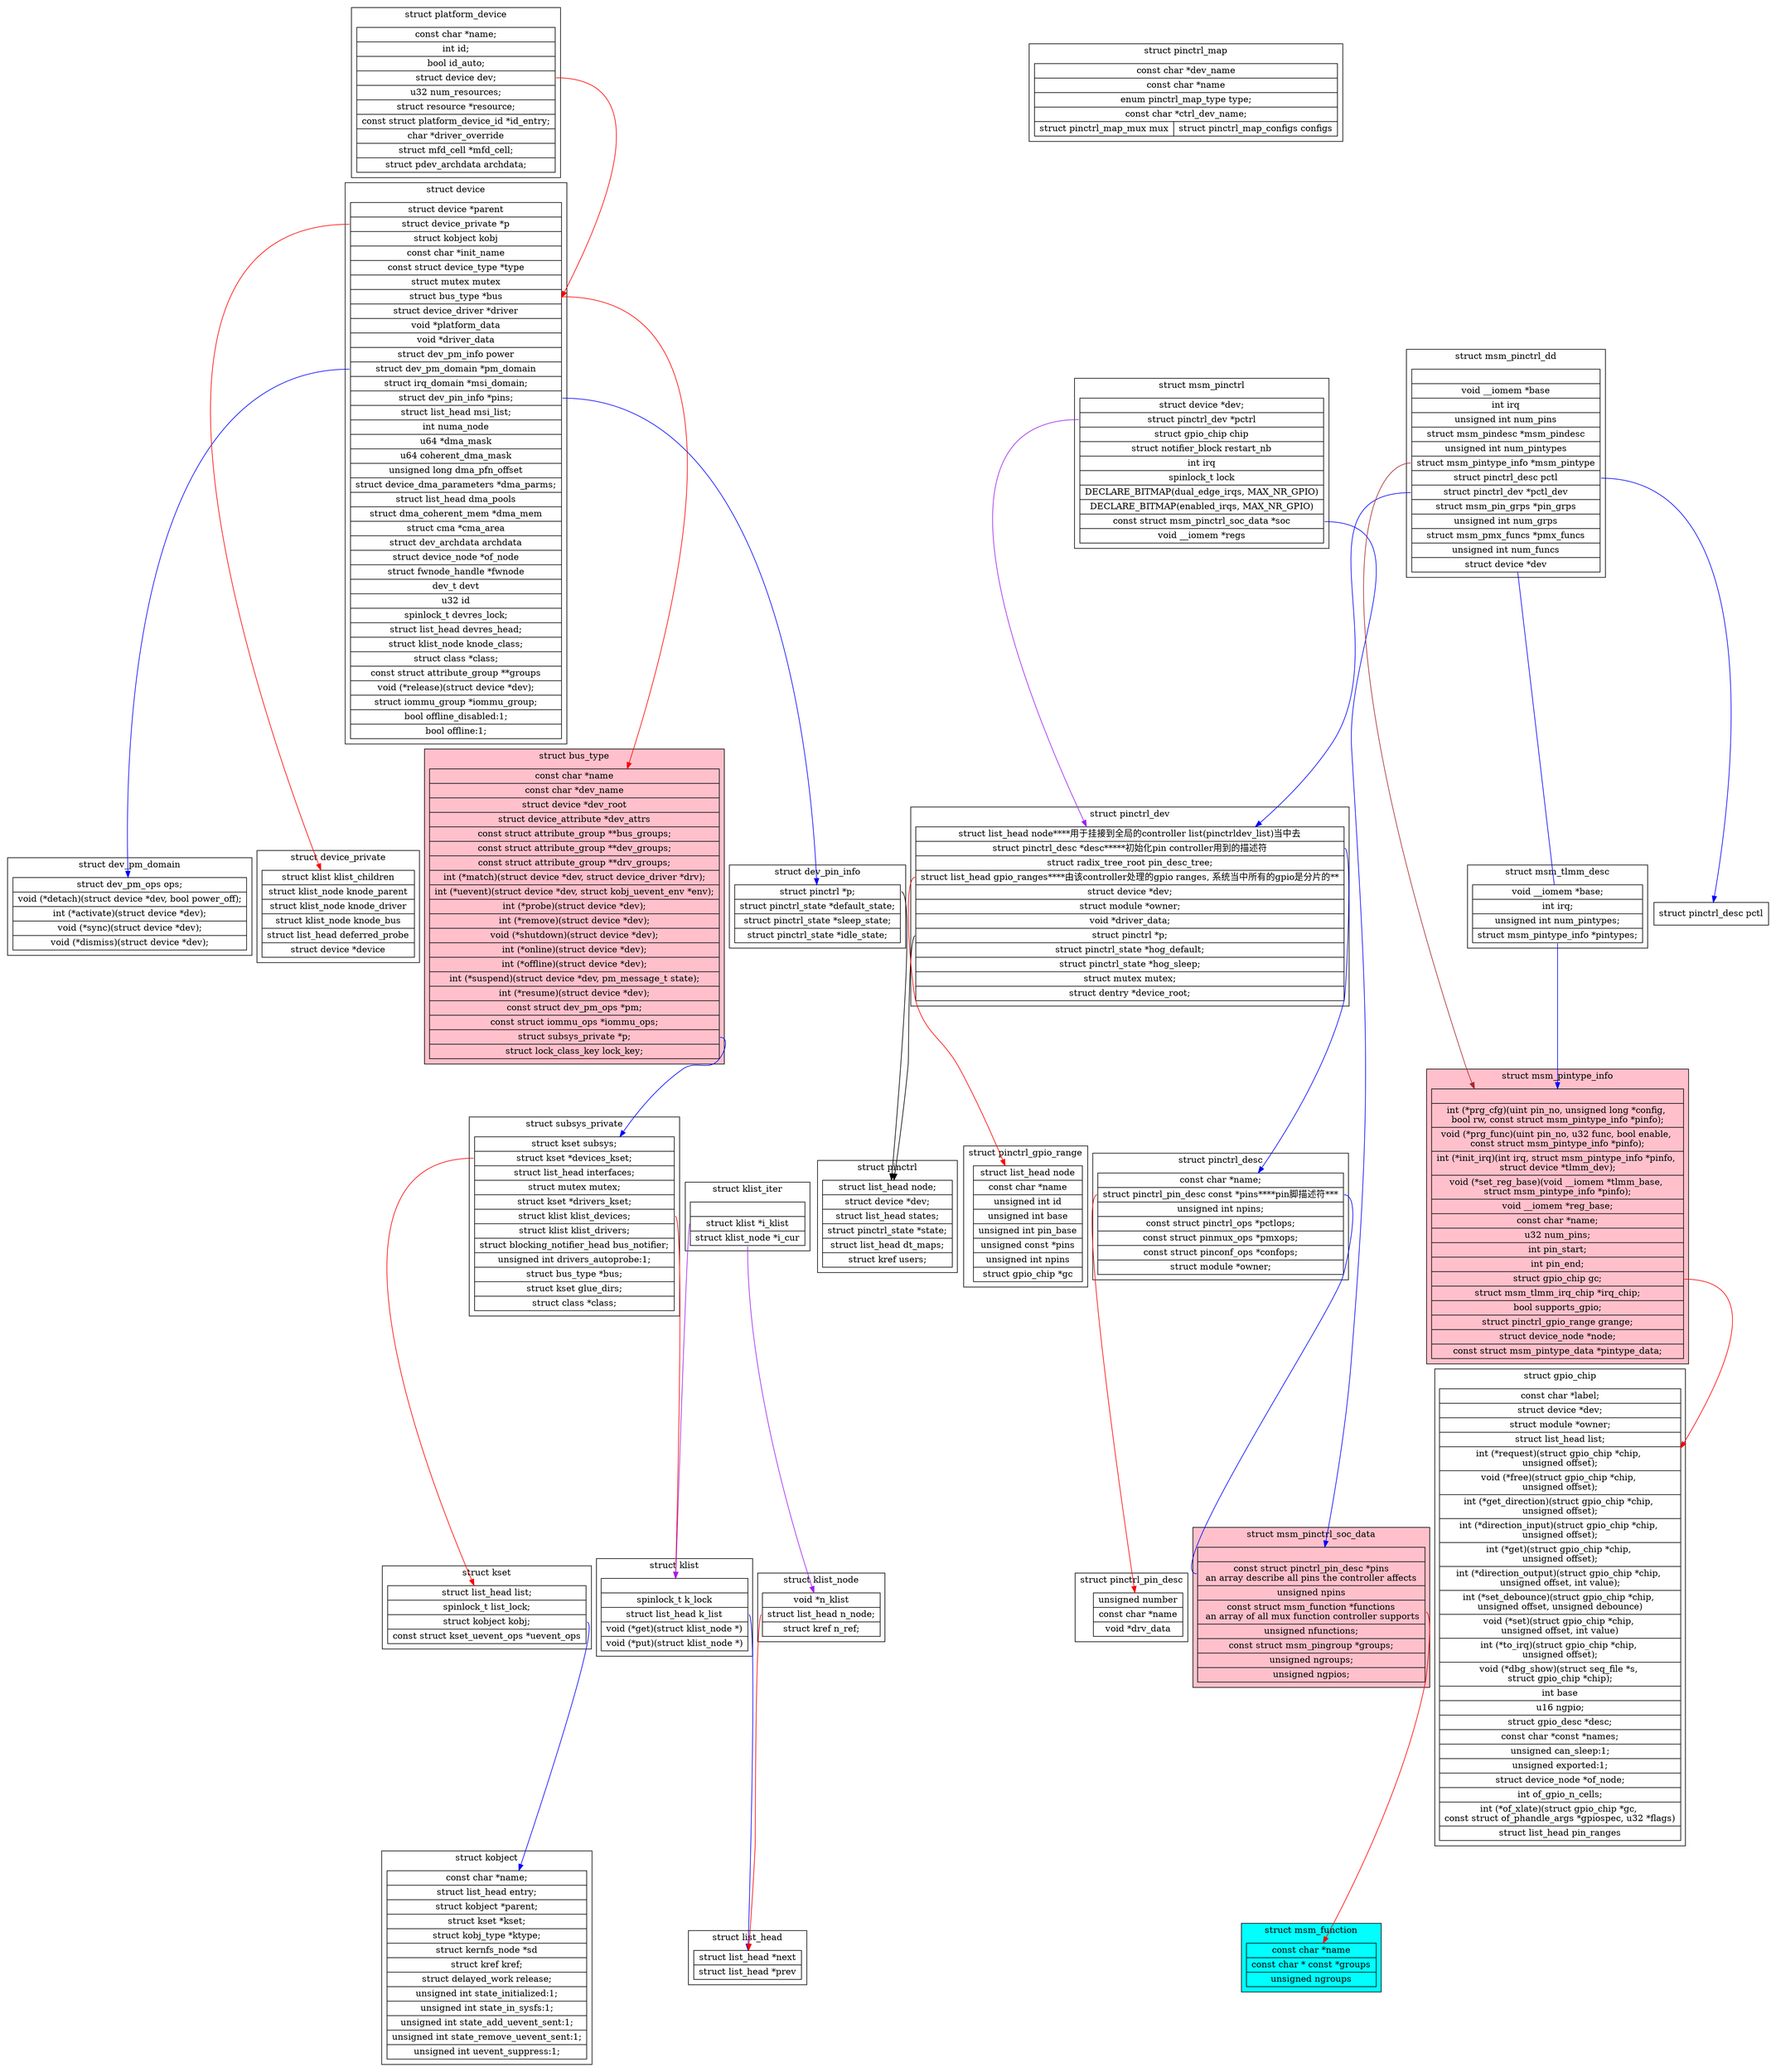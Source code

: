 digraph platform_bus{
	node[shape=record];

	subgraph cluster_struct_bus_type{
		label="struct bus_type";
		bgcolor="pink";
		"struct bus_type"[label="{
		const char      *name
    |const char      *dev_name
    |struct device       *dev_root
    |struct device_attribute *dev_attrs
    |const struct attribute_group **bus_groups;
    |const struct attribute_group **dev_groups;
    |const struct attribute_group **drv_groups;
    |int (*match)(struct device *dev, struct device_driver *drv);
    |int (*uevent)(struct device *dev, struct kobj_uevent_env *env);
    |int (*probe)(struct device *dev);
    |int (*remove)(struct device *dev);
    |void (*shutdown)(struct device *dev);
    |int (*online)(struct device *dev);
    |int (*offline)(struct device *dev);
    |int (*suspend)(struct device *dev, pm_message_t state);
    |int (*resume)(struct device *dev);
    |const struct dev_pm_ops *pm;
    |const struct iommu_ops *iommu_ops;
    |<subsys>struct subsys_private *p;
    |struct lock_class_key lock_key;
		}"];
	}

	"struct bus_type":subsys->"struct subsys_private"[color=blue];

	subgraph cluster_struct_subsys_private{
		label="struct subsys_private";
		"struct subsys_private"[label="{
		struct kset subsys;
    |<dev_kset>struct kset *devices_kset;
    |struct list_head interfaces;
    |struct mutex mutex;
    |struct kset *drivers_kset;
    |<devices>struct klist klist_devices;
    |struct klist klist_drivers;
    |struct blocking_notifier_head bus_notifier;
    |unsigned int drivers_autoprobe:1;
    |struct bus_type *bus;
    |struct kset glue_dirs;
    |struct class *class;
	}"];
	}
	"struct subsys_private":dev_kset->"struct kset"[color=red];
	"struct subsys_private":devices->"struct klist"[color=red];

	subgraph cluster_struct_kset{
		label="struct kset";
		"struct kset"[label="{
		struct list_head list;
    |spinlock_t list_lock;
    |<obj>struct kobject kobj;
    |const struct kset_uevent_ops *uevent_ops
	}"];
	}

	"struct kset":obj->"struct kobject"[color=blue];
	subgraph cluster_struct_dev_pin_info{
		label="struct dev_pin_info";
		"struct dev_pin_info"[label="{
			<p>struct pinctrl *p;
    |struct pinctrl_state *default_state;
    |struct pinctrl_state *sleep_state;
    |struct pinctrl_state *idle_state;
		}"];
	}
	"struct device":pins->"struct dev_pin_info"[color=blue];
	"struct dev_pin_info":p->"struct pinctrl";

	subgraph cluster_struct_pinctrl{
		label="struct pinctrl";
		"struct pinctrl"[label="{
		struct list_head node;
    |struct device *dev;
    |struct list_head states;
    |struct pinctrl_state *state;
    |struct list_head dt_maps;
    |struct kref users;
	}"];
	}

	subgraph cluster_struct_pinctrl_dev{
		label="struct pinctrl_dev";
		"struct pinctrl_dev"[label="{
		struct list_head node****用于挂接到全局的controller list(pinctrldev_list)当中去
    |<desc>struct pinctrl_desc *desc*****初始化pin controller用到的描述符
    |struct radix_tree_root pin_desc_tree;
    |<ranges>struct list_head gpio_ranges****由该controller处理的gpio ranges, 系统当中所有的gpio是分片的**
    |struct device *dev;
    |struct module *owner;
    |void *driver_data;
    |<p>struct pinctrl *p;
    |struct pinctrl_state *hog_default;
    |struct pinctrl_state *hog_sleep;
    |struct mutex mutex;
    |struct dentry *device_root;
	}"];
	}
	"struct pinctrl_dev":ranges->"struct pinctrl_gpio_range"[color=red];
	subgraph cluster_struct_pinctrl_gpio_range{
		label="struct pinctrl_gpio_range";
		"struct pinctrl_gpio_range"[label="{
			struct list_head node
    |const char *name
    |unsigned int id
    |unsigned int base
    |unsigned int pin_base
    |unsigned const *pins
    |unsigned int npins
    |struct gpio_chip *gc
		}"];
	}

	"struct pinctrl_dev":p->"struct pinctrl";
	"struct pinctrl_dev":desc->"struct pinctrl_desc"[color=blue];
	subgraph cluster_struct_pinctrl_desc{
		label="struct pinctrl_desc";
		"struct pinctrl_desc"[label="{
		const char *name;
    |<pins>struct pinctrl_pin_desc const *pins****pin脚描述符***
    |unsigned int npins;
    |const struct pinctrl_ops *pctlops;
    |const struct pinmux_ops *pmxops;
    |const struct pinconf_ops *confops;
    |struct module *owner;
	}"];
	}
	"struct pinctrl_desc":pins->"struct msm_pinctrl_soc_data":pins[arrowhead=none color=blue];
	"struct pinctrl_desc":pins->"struct pinctrl_pin_desc"[color=red];
	subgraph cluster_struct_pinctrl_pin_desc{
		label="struct pinctrl_pin_desc";
		"struct pinctrl_pin_desc"[label="{
			unsigned number
			|const char *name
			|void *drv_data
		}"];
	}

	subgraph cluster_struct_platform_device{
		label="struct platform_device";
		"struct platform_device"[label="{
		 const char  *name;
    	|int     id;
    	|bool        id_auto;
    	|<dev>struct device   dev;
    	|u32     num_resources;
    	|struct resource *resource;
    	|const struct platform_device_id *id_entry;
    	|char *driver_override
    	|struct mfd_cell *mfd_cell;
    	|struct pdev_archdata    archdata;
	}"];
	}
	"struct platform_device":dev->"struct device"[color=red];

	subgraph cluster_struct_device{
		label="struct device";
		"struct device"[label="{
		struct device  *parent
		|<private>struct device_private  *p
		|struct kobject kobj
		|const char  *init_name
		|const struct device_type *type
		|struct mutex        mutex
		|<bus>struct bus_type *bus
		|struct device_driver *driver
		|void     *platform_data
		|void     *driver_data
		|struct dev_pm_info  power
		|<pm_domain>struct dev_pm_domain    *pm_domain
    |struct irq_domain   *msi_domain;
    |<pins>struct dev_pin_info *pins;
    |struct list_head    msi_list;
    |int     numa_node
    |u64     *dma_mask
    |u64     coherent_dma_mask
    |unsigned long   dma_pfn_offset
    |struct device_dma_parameters *dma_parms;
    |struct list_head    dma_pools
    |struct dma_coherent_mem *dma_mem
    |struct cma *cma_area
    |struct dev_archdata archdata
    |struct device_node  *of_node
    |struct fwnode_handle    *fwnode
    |dev_t           devt
    |u32         id
    |spinlock_t      devres_lock;
    |struct list_head    devres_head;
    |struct klist_node   knode_class;
    |struct class        *class;
    |const struct attribute_group **groups
	|void    (*release)(struct device *dev);
    |struct iommu_group  *iommu_group;
    |bool            offline_disabled:1;
    |bool            offline:1;
	}"];
	}

	"struct device":pm_domain->"struct dev_pm_domain"[color=blue];
	"struct device":private->"struct device_private"[color=red];
	"struct device":bus->"struct bus_type"[color=red];
	subgraph cluster_struct_device_private{
		label="struct device_private";
		"struct device_private"[label="{
		struct klist klist_children
    |struct klist_node knode_parent
    |struct klist_node knode_driver
    |struct klist_node knode_bus
    |struct list_head deferred_probe
    |struct device *device
	}"];
	}

	subgraph cluster_struct_dev_pm_domain{
		label="struct dev_pm_domain";
		"struct dev_pm_domain"[label="{
			struct dev_pm_ops   ops;
    |void (*detach)(struct device *dev, bool power_off);
    |int (*activate)(struct device *dev);
    |void (*sync)(struct device *dev);
    |void (*dismiss)(struct device *dev);
		}"];
	}

	subgraph cluster_struct_klist{
		label="struct klist";
		"struct klist"[label="{
	|spinlock_t      k_lock
    |<list>struct list_head    k_list
    |void       (*get)(struct klist_node *)
    |void       (*put)(struct klist_node *)
		}"];
	}
	"struct klist":list->"struct list_head"[color=blue];

	subgraph cluster_struct_klist_iter{
		label="struct klist_iter";
		"struct klist_iter"[label="{
		|<i_klist>struct klist        *i_klist
    	|<cur>struct klist_node   *i_cur
	}"];
	}
	"struct klist_iter":i_klist->"struct klist"[color=purple];
	"struct klist_iter":cur->"struct klist_node"[color=purple];
	subgraph cluster_struct_klist_node{
		label="struct klist_node";
		"struct klist_node"[label="{
		void            *n_klist
    |<n_node>struct list_head    n_node;
    |struct kref     n_ref;
	}"];
	}
	"struct klist_node":n_node->"struct list_head"[color=red];
	subgraph cluster_struct_list_head{
		label="struct list_head";
		"struct list_head"[label="{
		struct list_head *next
		|struct list_head *prev
	}"];
	}

	subgraph cluster_struct_kobject{
		label="struct kobject";
		"struct kobject"[label="{
		const char      *name;
    |struct list_head    entry;
    |struct kobject      *parent;
    |struct kset     *kset;
    |struct kobj_type    *ktype;
    |struct kernfs_node  *sd
    |struct kref     kref;
    |struct delayed_work release;
    |unsigned int state_initialized:1;
    |unsigned int state_in_sysfs:1;
    |unsigned int state_add_uevent_sent:1;
    |unsigned int state_remove_uevent_sent:1;
    |unsigned int uevent_suppress:1;
	}"];
	}

	subgraph cluster_struct_msm_pinctrl{
		label="struct msm_pinctrl";
		"struct msm_pinctrl"[label="{
		struct device *dev;
    	|<pctrl>struct pinctrl_dev *pctrl
    	|struct gpio_chip chip
    	|struct notifier_block restart_nb
    	|int irq
    	|spinlock_t lock
    	|DECLARE_BITMAP(dual_edge_irqs, MAX_NR_GPIO)
    	|DECLARE_BITMAP(enabled_irqs, MAX_NR_GPIO)
    	|<soc>const struct msm_pinctrl_soc_data *soc
    	|void __iomem *regs
		}"];
	}
	"struct msm_pinctrl":pctrl->"struct pinctrl_dev"[color=purple];
	"struct msm_pinctrl":soc->"struct msm_pinctrl_soc_data"[color=blue];

	subgraph cluster_struct_msm_pinctrl_soc_data{
		label="struct msm_pinctrl_soc_data";
		bgcolor="pink";
		"struct msm_pinctrl_soc_data"[label="{
	|<pins>const struct pinctrl_pin_desc *pins\n
	an array describe all pins the controller affects
    |unsigned npins
    |<functions>const struct msm_function *functions\n
    an array of all mux function controller supports
    |unsigned nfunctions;
    |const struct msm_pingroup *groups;
    |unsigned ngroups;
    |unsigned ngpios;
		}"];
	}
	"struct msm_pinctrl_soc_data":functions->"struct msm_function"[color=red];
	subgraph cluster_struct_msm_function{
		label="struct msm_function";
		bgcolor="cyan";
		"struct msm_function"[label="{
		const char *name
    	|const char * const *groups
    	|unsigned ngroups
	}"];
	}

	subgraph cluster_struct_pinctrl_map{
		label="struct pinctrl_map";
		"struct pinctrl_map"[label="{
		const char *dev_name
    |const char *name
    |enum pinctrl_map_type type;
    |const char *ctrl_dev_name;
	|{struct pinctrl_map_mux mux|struct pinctrl_map_configs configs}
	}"];
	}

	subgraph cluster_struct_msm_pinctrl_dd{
		label="struct msm_pinctrl_dd";
		"struct msm_pinctrl_dd"[label="{
	 |void __iomem *base
    |int irq
    |unsigned int num_pins
    |struct msm_pindesc *msm_pindesc
    |unsigned int num_pintypes
    |<msm_pintype>struct msm_pintype_info *msm_pintype
    |<pctl>struct pinctrl_desc pctl
    |<pctl_dev>struct pinctrl_dev *pctl_dev
    |struct msm_pin_grps *pin_grps
    |unsigned int num_grps
    |struct  msm_pmx_funcs *pmx_funcs
    |unsigned int num_funcs
    |struct device *dev
		}"];
	}
	"struct msm_pinctrl_dd":msm_pintype->"struct msm_pintype_info"[color=brown];
	"struct msm_pinctrl_dd":pctl->"struct pinctrl_desc pctl"[color=blue];
	"struct msm_pinctrl_dd":pctl_dev->"struct pinctrl_dev"[color=blue];
	"struct msm_pinctrl_dd"->"struct msm_tlmm_desc"[arrowhead=none color=blue];

	subgraph cluster_struct_msm_tlmm_desc{
		label="struct msm_tlmm_desc";
		"struct msm_tlmm_desc"[label="{
	void __iomem *base;
    |int irq;
    |unsigned int num_pintypes;
    |<pintypes>struct msm_pintype_info *pintypes;
		}"];
	}
	subgraph cluster_struct_msm_pintype_info{
		label="struct msm_pintype_info";
		bgcolor="pink";
		"struct msm_pintype_info"[label="{
	|int (*prg_cfg)(uint pin_no, unsigned long *config,
               \nbool rw, const struct msm_pintype_info *pinfo);
    |void (*prg_func)(uint pin_no, u32 func, bool enable,
             \nconst struct msm_pintype_info *pinfo);
    |int (*init_irq)(int irq, struct msm_pintype_info *pinfo,
            \nstruct device *tlmm_dev);
    |void (*set_reg_base)(void __iomem *tlmm_base,
                 \nstruct msm_pintype_info *pinfo);
    |void __iomem *reg_base;
    |const char *name;
    |u32 num_pins;
    |int pin_start;
    |int pin_end;
    |<gc>struct gpio_chip gc;
    |struct msm_tlmm_irq_chip *irq_chip;
    |bool supports_gpio;
    |struct pinctrl_gpio_range grange;
    |struct device_node *node;
    |const struct msm_pintype_data *pintype_data;
	}"];
	}
	"struct msm_tlmm_desc":pintypes->"struct msm_pintype_info"[color=blue];
	"struct msm_pintype_info":gc->"struct gpio_chip"[color=red];

	subgraph cluster_struct_gpio_chip{
		label="struct gpio_chip";
		"struct gpio_chip"[label="{
			const char      *label;
    |struct device       *dev;
    |struct module       *owner;
    |struct list_head        list;

    |int         (*request)(struct gpio_chip *chip,
                        \nunsigned offset);
    |void            (*free)(struct gpio_chip *chip,
                        \nunsigned offset);
    |int         (*get_direction)(struct gpio_chip *chip,
                        \nunsigned offset);
    |int         (*direction_input)(struct gpio_chip *chip,
                        \nunsigned offset);
    |int         (*get)(struct gpio_chip *chip,
                        \nunsigned offset);
    |int         (*direction_output)(struct gpio_chip *chip,
                        \nunsigned offset, int value);
    |int         (*set_debounce)(struct gpio_chip *chip,
                        \nunsigned offset, unsigned debounce)
    |void    (*set)(struct gpio_chip *chip,
                \nunsigned offset, int value)
    |int     (*to_irq)(struct gpio_chip *chip,
                        \nunsigned offset);
    |void            (*dbg_show)(struct seq_file *s,
                        \nstruct gpio_chip *chip);
    |int         base
    |u16         ngpio;
    |struct gpio_desc    *desc;
    |const char      *const *names;
    |unsigned        can_sleep:1;
    |unsigned        exported:1;
    |struct device_node *of_node;
    |int of_gpio_n_cells;
    |int (*of_xlate)(struct gpio_chip *gc,
                \nconst struct of_phandle_args *gpiospec, u32 *flags)
	|struct list_head pin_ranges
		}"];
	}


}
